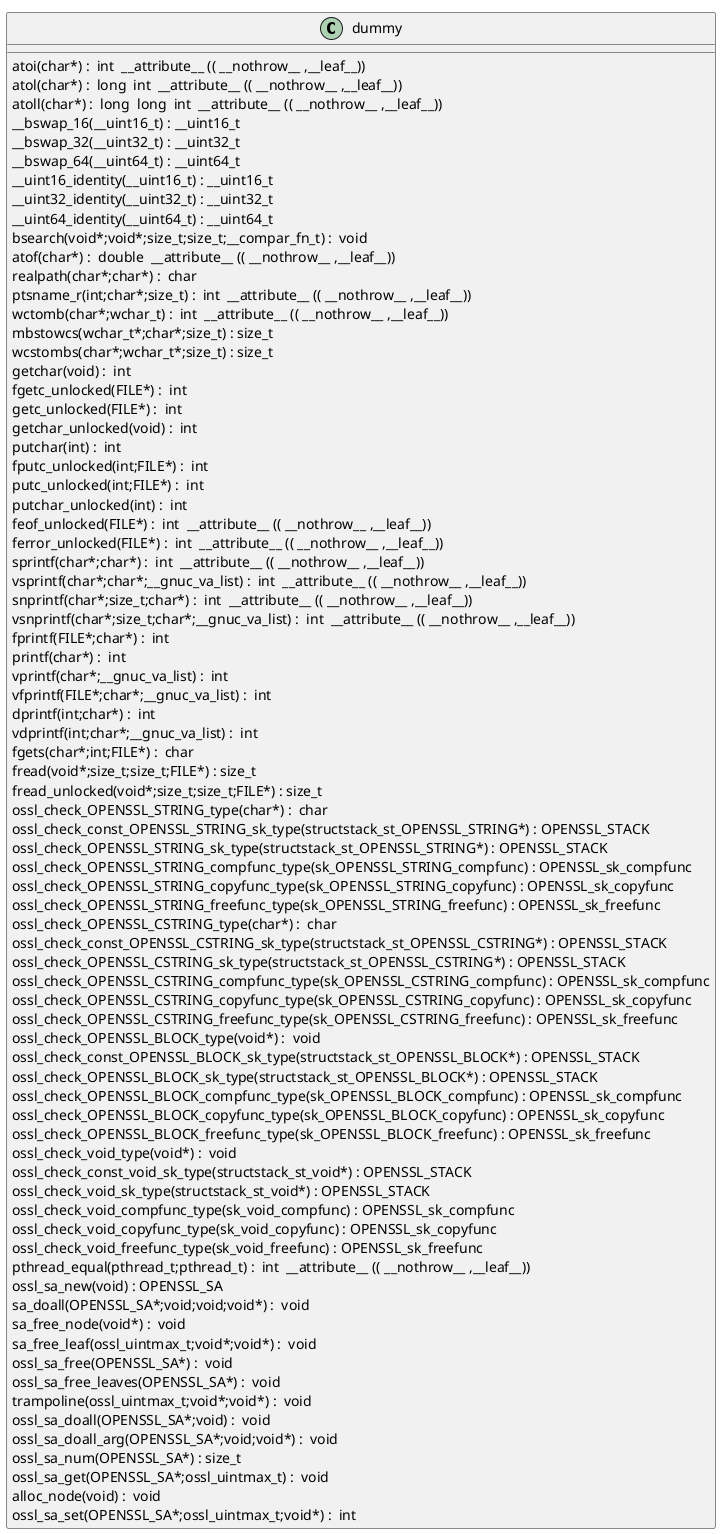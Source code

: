 @startuml
!pragma layout smetana
class dummy {
atoi(char*) :  int  __attribute__ (( __nothrow__ ,__leaf__)) [[[./../.././qc/crypto/sparse_array.c.html#191]]]
atol(char*) :  long  int  __attribute__ (( __nothrow__ ,__leaf__)) [[[./../.././qc/crypto/sparse_array.c.html#196]]]
atoll(char*) :  long  long  int  __attribute__ (( __nothrow__ ,__leaf__)) [[[./../.././qc/crypto/sparse_array.c.html#203]]]
__bswap_16(__uint16_t) : __uint16_t [[[./../.././qc/crypto/sparse_array.c.html#503]]]
__bswap_32(__uint32_t) : __uint32_t [[[./../.././qc/crypto/sparse_array.c.html#518]]]
__bswap_64(__uint64_t) : __uint64_t [[[./../.././qc/crypto/sparse_array.c.html#528]]]
__uint16_identity(__uint16_t) : __uint16_t [[[./../.././qc/crypto/sparse_array.c.html#540]]]
__uint32_identity(__uint32_t) : __uint32_t [[[./../.././qc/crypto/sparse_array.c.html#546]]]
__uint64_identity(__uint64_t) : __uint64_t [[[./../.././qc/crypto/sparse_array.c.html#552]]]
bsearch(void*;void*;size_t;size_t;__compar_fn_t) :  void  [[[./../.././qc/crypto/sparse_array.c.html#1220]]]
atof(char*) :  double  __attribute__ (( __nothrow__ ,__leaf__)) [[[./../.././qc/crypto/sparse_array.c.html#1]]]
realpath(char*;char*) :  char  [[[./../.././qc/crypto/sparse_array.c.html#1]]]
ptsname_r(int;char*;size_t) :  int  __attribute__ (( __nothrow__ ,__leaf__)) [[[./../.././qc/crypto/sparse_array.c.html#1]]]
wctomb(char*;wchar_t) :  int  __attribute__ (( __nothrow__ ,__leaf__)) [[[./../.././qc/crypto/sparse_array.c.html#1]]]
mbstowcs(wchar_t*;char*;size_t) : size_t [[[./../.././qc/crypto/sparse_array.c.html#1]]]
wcstombs(char*;wchar_t*;size_t) : size_t [[[./../.././qc/crypto/sparse_array.c.html#1]]]
getchar(void) :  int  [[[./../.././qc/crypto/sparse_array.c.html#1]]]
fgetc_unlocked(FILE*) :  int  [[[./../.././qc/crypto/sparse_array.c.html#1]]]
getc_unlocked(FILE*) :  int  [[[./../.././qc/crypto/sparse_array.c.html#1]]]
getchar_unlocked(void) :  int  [[[./../.././qc/crypto/sparse_array.c.html#1]]]
putchar(int) :  int  [[[./../.././qc/crypto/sparse_array.c.html#1]]]
fputc_unlocked(int;FILE*) :  int  [[[./../.././qc/crypto/sparse_array.c.html#1]]]
putc_unlocked(int;FILE*) :  int  [[[./../.././qc/crypto/sparse_array.c.html#1]]]
putchar_unlocked(int) :  int  [[[./../.././qc/crypto/sparse_array.c.html#1]]]
feof_unlocked(FILE*) :  int  __attribute__ (( __nothrow__ ,__leaf__)) [[[./../.././qc/crypto/sparse_array.c.html#1]]]
ferror_unlocked(FILE*) :  int  __attribute__ (( __nothrow__ ,__leaf__)) [[[./../.././qc/crypto/sparse_array.c.html#1]]]
sprintf(char*;char*) :  int  __attribute__ (( __nothrow__ ,__leaf__)) [[[./../.././qc/crypto/sparse_array.c.html#1]]]
vsprintf(char*;char*;__gnuc_va_list) :  int  __attribute__ (( __nothrow__ ,__leaf__)) [[[./../.././qc/crypto/sparse_array.c.html#1]]]
snprintf(char*;size_t;char*) :  int  __attribute__ (( __nothrow__ ,__leaf__)) [[[./../.././qc/crypto/sparse_array.c.html#1]]]
vsnprintf(char*;size_t;char*;__gnuc_va_list) :  int  __attribute__ (( __nothrow__ ,__leaf__)) [[[./../.././qc/crypto/sparse_array.c.html#1]]]
fprintf(FILE*;char*) :  int  [[[./../.././qc/crypto/sparse_array.c.html#1]]]
printf(char*) :  int  [[[./../.././qc/crypto/sparse_array.c.html#1]]]
vprintf(char*;__gnuc_va_list) :  int  [[[./../.././qc/crypto/sparse_array.c.html#1]]]
vfprintf(FILE*;char*;__gnuc_va_list) :  int  [[[./../.././qc/crypto/sparse_array.c.html#1]]]
dprintf(int;char*) :  int  [[[./../.././qc/crypto/sparse_array.c.html#1]]]
vdprintf(int;char*;__gnuc_va_list) :  int  [[[./../.././qc/crypto/sparse_array.c.html#1]]]
fgets(char*;int;FILE*) :  char  [[[./../.././qc/crypto/sparse_array.c.html#1]]]
fread(void*;size_t;size_t;FILE*) : size_t [[[./../.././qc/crypto/sparse_array.c.html#1]]]
fread_unlocked(void*;size_t;size_t;FILE*) : size_t [[[./../.././qc/crypto/sparse_array.c.html#1]]]
ossl_check_OPENSSL_STRING_type(char*) :  char  [[[./../.././qc/crypto/sparse_array.c.html#1]]]
ossl_check_const_OPENSSL_STRING_sk_type(structstack_st_OPENSSL_STRING*) : OPENSSL_STACK [[[./../.././qc/crypto/sparse_array.c.html#1]]]
ossl_check_OPENSSL_STRING_sk_type(structstack_st_OPENSSL_STRING*) : OPENSSL_STACK [[[./../.././qc/crypto/sparse_array.c.html#1]]]
ossl_check_OPENSSL_STRING_compfunc_type(sk_OPENSSL_STRING_compfunc) : OPENSSL_sk_compfunc [[[./../.././qc/crypto/sparse_array.c.html#1]]]
ossl_check_OPENSSL_STRING_copyfunc_type(sk_OPENSSL_STRING_copyfunc) : OPENSSL_sk_copyfunc [[[./../.././qc/crypto/sparse_array.c.html#1]]]
ossl_check_OPENSSL_STRING_freefunc_type(sk_OPENSSL_STRING_freefunc) : OPENSSL_sk_freefunc [[[./../.././qc/crypto/sparse_array.c.html#1]]]
ossl_check_OPENSSL_CSTRING_type(char*) :  char  [[[./../.././qc/crypto/sparse_array.c.html#1]]]
ossl_check_const_OPENSSL_CSTRING_sk_type(structstack_st_OPENSSL_CSTRING*) : OPENSSL_STACK [[[./../.././qc/crypto/sparse_array.c.html#1]]]
ossl_check_OPENSSL_CSTRING_sk_type(structstack_st_OPENSSL_CSTRING*) : OPENSSL_STACK [[[./../.././qc/crypto/sparse_array.c.html#1]]]
ossl_check_OPENSSL_CSTRING_compfunc_type(sk_OPENSSL_CSTRING_compfunc) : OPENSSL_sk_compfunc [[[./../.././qc/crypto/sparse_array.c.html#1]]]
ossl_check_OPENSSL_CSTRING_copyfunc_type(sk_OPENSSL_CSTRING_copyfunc) : OPENSSL_sk_copyfunc [[[./../.././qc/crypto/sparse_array.c.html#1]]]
ossl_check_OPENSSL_CSTRING_freefunc_type(sk_OPENSSL_CSTRING_freefunc) : OPENSSL_sk_freefunc [[[./../.././qc/crypto/sparse_array.c.html#1]]]
ossl_check_OPENSSL_BLOCK_type(void*) :  void  [[[./../.././qc/crypto/sparse_array.c.html#1]]]
ossl_check_const_OPENSSL_BLOCK_sk_type(structstack_st_OPENSSL_BLOCK*) : OPENSSL_STACK [[[./../.././qc/crypto/sparse_array.c.html#1]]]
ossl_check_OPENSSL_BLOCK_sk_type(structstack_st_OPENSSL_BLOCK*) : OPENSSL_STACK [[[./../.././qc/crypto/sparse_array.c.html#1]]]
ossl_check_OPENSSL_BLOCK_compfunc_type(sk_OPENSSL_BLOCK_compfunc) : OPENSSL_sk_compfunc [[[./../.././qc/crypto/sparse_array.c.html#1]]]
ossl_check_OPENSSL_BLOCK_copyfunc_type(sk_OPENSSL_BLOCK_copyfunc) : OPENSSL_sk_copyfunc [[[./../.././qc/crypto/sparse_array.c.html#1]]]
ossl_check_OPENSSL_BLOCK_freefunc_type(sk_OPENSSL_BLOCK_freefunc) : OPENSSL_sk_freefunc [[[./../.././qc/crypto/sparse_array.c.html#1]]]
ossl_check_void_type(void*) :  void  [[[./../.././qc/crypto/sparse_array.c.html#1]]]
ossl_check_const_void_sk_type(structstack_st_void*) : OPENSSL_STACK [[[./../.././qc/crypto/sparse_array.c.html#1]]]
ossl_check_void_sk_type(structstack_st_void*) : OPENSSL_STACK [[[./../.././qc/crypto/sparse_array.c.html#1]]]
ossl_check_void_compfunc_type(sk_void_compfunc) : OPENSSL_sk_compfunc [[[./../.././qc/crypto/sparse_array.c.html#1]]]
ossl_check_void_copyfunc_type(sk_void_copyfunc) : OPENSSL_sk_copyfunc [[[./../.././qc/crypto/sparse_array.c.html#1]]]
ossl_check_void_freefunc_type(sk_void_freefunc) : OPENSSL_sk_freefunc [[[./../.././qc/crypto/sparse_array.c.html#1]]]
pthread_equal(pthread_t;pthread_t) :  int  __attribute__ (( __nothrow__ ,__leaf__)) [[[./../.././qc/crypto/sparse_array.c.html#1]]]
ossl_sa_new(void) : OPENSSL_SA [[[./../.././qc/crypto/sparse_array.c.html#1]]]
sa_doall(OPENSSL_SA*;void;void;void*) :  void  [[[./../.././qc/crypto/sparse_array.c.html#1]]]
sa_free_node(void*) :  void  [[[./../.././qc/crypto/sparse_array.c.html#1]]]
sa_free_leaf(ossl_uintmax_t;void*;void*) :  void  [[[./../.././qc/crypto/sparse_array.c.html#1]]]
ossl_sa_free(OPENSSL_SA*) :  void  [[[./../.././qc/crypto/sparse_array.c.html#1]]]
ossl_sa_free_leaves(OPENSSL_SA*) :  void  [[[./../.././qc/crypto/sparse_array.c.html#1]]]
trampoline(ossl_uintmax_t;void*;void*) :  void  [[[./../.././qc/crypto/sparse_array.c.html#1]]]
ossl_sa_doall(OPENSSL_SA*;void) :  void  [[[./../.././qc/crypto/sparse_array.c.html#1]]]
ossl_sa_doall_arg(OPENSSL_SA*;void;void*) :  void  [[[./../.././qc/crypto/sparse_array.c.html#1]]]
ossl_sa_num(OPENSSL_SA*) : size_t [[[./../.././qc/crypto/sparse_array.c.html#1]]]
ossl_sa_get(OPENSSL_SA*;ossl_uintmax_t) :  void  [[[./../.././qc/crypto/sparse_array.c.html#1]]]
alloc_node(void) :  void  [[[./../.././qc/crypto/sparse_array.c.html#1]]]
ossl_sa_set(OPENSSL_SA*;ossl_uintmax_t;void*) :  int  [[[./../.././qc/crypto/sparse_array.c.html#1]]]
} 
@enduml
